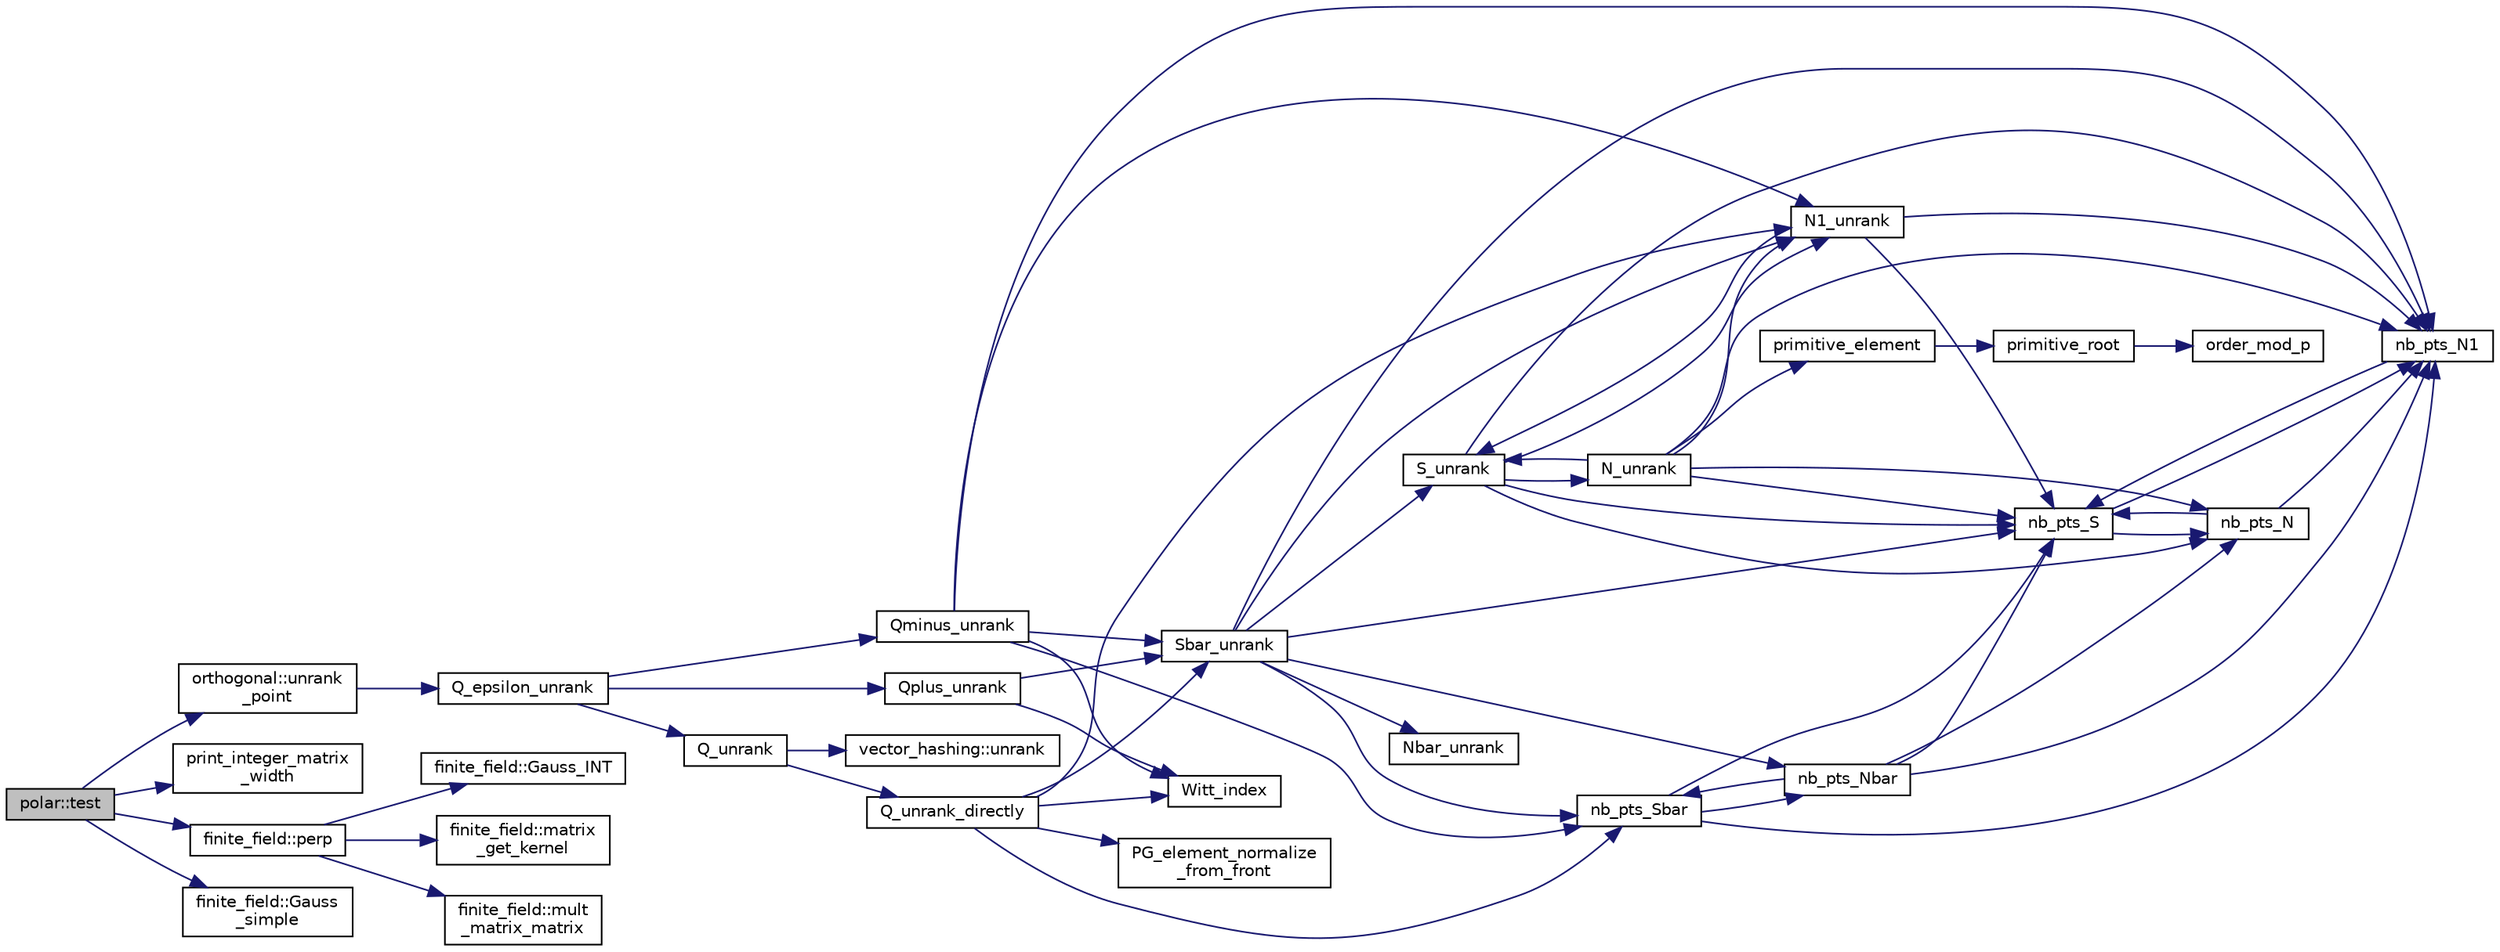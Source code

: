 digraph "polar::test"
{
  edge [fontname="Helvetica",fontsize="10",labelfontname="Helvetica",labelfontsize="10"];
  node [fontname="Helvetica",fontsize="10",shape=record];
  rankdir="LR";
  Node3905 [label="polar::test",height=0.2,width=0.4,color="black", fillcolor="grey75", style="filled", fontcolor="black"];
  Node3905 -> Node3906 [color="midnightblue",fontsize="10",style="solid",fontname="Helvetica"];
  Node3906 [label="orthogonal::unrank\l_point",height=0.2,width=0.4,color="black", fillcolor="white", style="filled",URL="$d7/daa/classorthogonal.html#ab655117100f7c66c19817b84ac5ac0a0"];
  Node3906 -> Node3907 [color="midnightblue",fontsize="10",style="solid",fontname="Helvetica"];
  Node3907 [label="Q_epsilon_unrank",height=0.2,width=0.4,color="black", fillcolor="white", style="filled",URL="$d4/d67/geometry_8h.html#af162c4d30d4a6528299e37551c353e7b"];
  Node3907 -> Node3908 [color="midnightblue",fontsize="10",style="solid",fontname="Helvetica"];
  Node3908 [label="Q_unrank",height=0.2,width=0.4,color="black", fillcolor="white", style="filled",URL="$db/da0/lib_2foundations_2geometry_2orthogonal__points_8_c.html#a6d02923d5b54ef796934e753e6f5b65b"];
  Node3908 -> Node3909 [color="midnightblue",fontsize="10",style="solid",fontname="Helvetica"];
  Node3909 [label="vector_hashing::unrank",height=0.2,width=0.4,color="black", fillcolor="white", style="filled",URL="$d8/daa/classvector__hashing.html#abbebd3a96a6d27a34b9b49af99e2ed3d"];
  Node3908 -> Node3910 [color="midnightblue",fontsize="10",style="solid",fontname="Helvetica"];
  Node3910 [label="Q_unrank_directly",height=0.2,width=0.4,color="black", fillcolor="white", style="filled",URL="$db/da0/lib_2foundations_2geometry_2orthogonal__points_8_c.html#a105e7e72249e78fcf0785c69099d90ce"];
  Node3910 -> Node3911 [color="midnightblue",fontsize="10",style="solid",fontname="Helvetica"];
  Node3911 [label="Witt_index",height=0.2,width=0.4,color="black", fillcolor="white", style="filled",URL="$db/da0/lib_2foundations_2geometry_2orthogonal__points_8_c.html#ab3483ecb9859a6758f82b5327da50534"];
  Node3910 -> Node3912 [color="midnightblue",fontsize="10",style="solid",fontname="Helvetica"];
  Node3912 [label="nb_pts_Sbar",height=0.2,width=0.4,color="black", fillcolor="white", style="filled",URL="$db/da0/lib_2foundations_2geometry_2orthogonal__points_8_c.html#a986dda26505c9934c771578b084f67cc"];
  Node3912 -> Node3913 [color="midnightblue",fontsize="10",style="solid",fontname="Helvetica"];
  Node3913 [label="nb_pts_S",height=0.2,width=0.4,color="black", fillcolor="white", style="filled",URL="$db/da0/lib_2foundations_2geometry_2orthogonal__points_8_c.html#a9bc3dec6e722644d182738102c3e04f3"];
  Node3913 -> Node3914 [color="midnightblue",fontsize="10",style="solid",fontname="Helvetica"];
  Node3914 [label="nb_pts_N",height=0.2,width=0.4,color="black", fillcolor="white", style="filled",URL="$db/da0/lib_2foundations_2geometry_2orthogonal__points_8_c.html#a93e16898c27b1d1c0a6405a7b0615ba6"];
  Node3914 -> Node3913 [color="midnightblue",fontsize="10",style="solid",fontname="Helvetica"];
  Node3914 -> Node3915 [color="midnightblue",fontsize="10",style="solid",fontname="Helvetica"];
  Node3915 [label="nb_pts_N1",height=0.2,width=0.4,color="black", fillcolor="white", style="filled",URL="$db/da0/lib_2foundations_2geometry_2orthogonal__points_8_c.html#ae0f2e1c76523db67b4ec9629ccc35bc6"];
  Node3915 -> Node3913 [color="midnightblue",fontsize="10",style="solid",fontname="Helvetica"];
  Node3913 -> Node3915 [color="midnightblue",fontsize="10",style="solid",fontname="Helvetica"];
  Node3912 -> Node3916 [color="midnightblue",fontsize="10",style="solid",fontname="Helvetica"];
  Node3916 [label="nb_pts_Nbar",height=0.2,width=0.4,color="black", fillcolor="white", style="filled",URL="$db/da0/lib_2foundations_2geometry_2orthogonal__points_8_c.html#a51b4684a176c6841fd3cd6c34c684c2c"];
  Node3916 -> Node3912 [color="midnightblue",fontsize="10",style="solid",fontname="Helvetica"];
  Node3916 -> Node3914 [color="midnightblue",fontsize="10",style="solid",fontname="Helvetica"];
  Node3916 -> Node3913 [color="midnightblue",fontsize="10",style="solid",fontname="Helvetica"];
  Node3916 -> Node3915 [color="midnightblue",fontsize="10",style="solid",fontname="Helvetica"];
  Node3912 -> Node3915 [color="midnightblue",fontsize="10",style="solid",fontname="Helvetica"];
  Node3910 -> Node3917 [color="midnightblue",fontsize="10",style="solid",fontname="Helvetica"];
  Node3917 [label="Sbar_unrank",height=0.2,width=0.4,color="black", fillcolor="white", style="filled",URL="$db/da0/lib_2foundations_2geometry_2orthogonal__points_8_c.html#a65d9b9ccfff12dd92f4f4e8360701c98"];
  Node3917 -> Node3912 [color="midnightblue",fontsize="10",style="solid",fontname="Helvetica"];
  Node3917 -> Node3913 [color="midnightblue",fontsize="10",style="solid",fontname="Helvetica"];
  Node3917 -> Node3918 [color="midnightblue",fontsize="10",style="solid",fontname="Helvetica"];
  Node3918 [label="S_unrank",height=0.2,width=0.4,color="black", fillcolor="white", style="filled",URL="$db/da0/lib_2foundations_2geometry_2orthogonal__points_8_c.html#a18964a35af25f1b4a85f4eaeb1543d92"];
  Node3918 -> Node3913 [color="midnightblue",fontsize="10",style="solid",fontname="Helvetica"];
  Node3918 -> Node3914 [color="midnightblue",fontsize="10",style="solid",fontname="Helvetica"];
  Node3918 -> Node3915 [color="midnightblue",fontsize="10",style="solid",fontname="Helvetica"];
  Node3918 -> Node3919 [color="midnightblue",fontsize="10",style="solid",fontname="Helvetica"];
  Node3919 [label="N_unrank",height=0.2,width=0.4,color="black", fillcolor="white", style="filled",URL="$db/da0/lib_2foundations_2geometry_2orthogonal__points_8_c.html#ab79724bd19da3bc1b383550113f9d7aa"];
  Node3919 -> Node3913 [color="midnightblue",fontsize="10",style="solid",fontname="Helvetica"];
  Node3919 -> Node3914 [color="midnightblue",fontsize="10",style="solid",fontname="Helvetica"];
  Node3919 -> Node3918 [color="midnightblue",fontsize="10",style="solid",fontname="Helvetica"];
  Node3919 -> Node3915 [color="midnightblue",fontsize="10",style="solid",fontname="Helvetica"];
  Node3919 -> Node3920 [color="midnightblue",fontsize="10",style="solid",fontname="Helvetica"];
  Node3920 [label="N1_unrank",height=0.2,width=0.4,color="black", fillcolor="white", style="filled",URL="$db/da0/lib_2foundations_2geometry_2orthogonal__points_8_c.html#aa9427e27f7f207c1baff3a34cc5d78cf"];
  Node3920 -> Node3913 [color="midnightblue",fontsize="10",style="solid",fontname="Helvetica"];
  Node3920 -> Node3915 [color="midnightblue",fontsize="10",style="solid",fontname="Helvetica"];
  Node3920 -> Node3918 [color="midnightblue",fontsize="10",style="solid",fontname="Helvetica"];
  Node3919 -> Node3921 [color="midnightblue",fontsize="10",style="solid",fontname="Helvetica"];
  Node3921 [label="primitive_element",height=0.2,width=0.4,color="black", fillcolor="white", style="filled",URL="$db/da0/lib_2foundations_2geometry_2orthogonal__points_8_c.html#a97350390ec02c8cd9f54751708e28768"];
  Node3921 -> Node3922 [color="midnightblue",fontsize="10",style="solid",fontname="Helvetica"];
  Node3922 [label="primitive_root",height=0.2,width=0.4,color="black", fillcolor="white", style="filled",URL="$de/dc5/algebra__and__number__theory_8h.html#a0b6f7619d12ff2c4e60b852b820b0972"];
  Node3922 -> Node3923 [color="midnightblue",fontsize="10",style="solid",fontname="Helvetica"];
  Node3923 [label="order_mod_p",height=0.2,width=0.4,color="black", fillcolor="white", style="filled",URL="$df/dda/number__theory_8_c.html#aa38aa7e68ab81726a4462995135456b2"];
  Node3918 -> Node3920 [color="midnightblue",fontsize="10",style="solid",fontname="Helvetica"];
  Node3917 -> Node3916 [color="midnightblue",fontsize="10",style="solid",fontname="Helvetica"];
  Node3917 -> Node3915 [color="midnightblue",fontsize="10",style="solid",fontname="Helvetica"];
  Node3917 -> Node3924 [color="midnightblue",fontsize="10",style="solid",fontname="Helvetica"];
  Node3924 [label="Nbar_unrank",height=0.2,width=0.4,color="black", fillcolor="white", style="filled",URL="$db/da0/lib_2foundations_2geometry_2orthogonal__points_8_c.html#ad641d8fb061c898a2c18266e263fb278"];
  Node3917 -> Node3920 [color="midnightblue",fontsize="10",style="solid",fontname="Helvetica"];
  Node3910 -> Node3925 [color="midnightblue",fontsize="10",style="solid",fontname="Helvetica"];
  Node3925 [label="PG_element_normalize\l_from_front",height=0.2,width=0.4,color="black", fillcolor="white", style="filled",URL="$d4/d67/geometry_8h.html#af675caf5f9975573455c8d93cb56bf95"];
  Node3910 -> Node3920 [color="midnightblue",fontsize="10",style="solid",fontname="Helvetica"];
  Node3907 -> Node3926 [color="midnightblue",fontsize="10",style="solid",fontname="Helvetica"];
  Node3926 [label="Qplus_unrank",height=0.2,width=0.4,color="black", fillcolor="white", style="filled",URL="$db/da0/lib_2foundations_2geometry_2orthogonal__points_8_c.html#ad50512edd586919700e033744b4a03c8"];
  Node3926 -> Node3911 [color="midnightblue",fontsize="10",style="solid",fontname="Helvetica"];
  Node3926 -> Node3917 [color="midnightblue",fontsize="10",style="solid",fontname="Helvetica"];
  Node3907 -> Node3927 [color="midnightblue",fontsize="10",style="solid",fontname="Helvetica"];
  Node3927 [label="Qminus_unrank",height=0.2,width=0.4,color="black", fillcolor="white", style="filled",URL="$db/da0/lib_2foundations_2geometry_2orthogonal__points_8_c.html#ac2dd18f435ab479095b836a483c12c7d"];
  Node3927 -> Node3911 [color="midnightblue",fontsize="10",style="solid",fontname="Helvetica"];
  Node3927 -> Node3912 [color="midnightblue",fontsize="10",style="solid",fontname="Helvetica"];
  Node3927 -> Node3917 [color="midnightblue",fontsize="10",style="solid",fontname="Helvetica"];
  Node3927 -> Node3915 [color="midnightblue",fontsize="10",style="solid",fontname="Helvetica"];
  Node3927 -> Node3920 [color="midnightblue",fontsize="10",style="solid",fontname="Helvetica"];
  Node3905 -> Node3928 [color="midnightblue",fontsize="10",style="solid",fontname="Helvetica"];
  Node3928 [label="print_integer_matrix\l_width",height=0.2,width=0.4,color="black", fillcolor="white", style="filled",URL="$d5/db4/io__and__os_8h.html#aa78f3e73fc2179251bd15adbcc31573f"];
  Node3905 -> Node3929 [color="midnightblue",fontsize="10",style="solid",fontname="Helvetica"];
  Node3929 [label="finite_field::perp",height=0.2,width=0.4,color="black", fillcolor="white", style="filled",URL="$df/d5a/classfinite__field.html#a7f4cbb62d037e07893f3c868eea3b818"];
  Node3929 -> Node3930 [color="midnightblue",fontsize="10",style="solid",fontname="Helvetica"];
  Node3930 [label="finite_field::mult\l_matrix_matrix",height=0.2,width=0.4,color="black", fillcolor="white", style="filled",URL="$df/d5a/classfinite__field.html#a5e28706b815838d0ec34de1fa74bc3c4"];
  Node3929 -> Node3931 [color="midnightblue",fontsize="10",style="solid",fontname="Helvetica"];
  Node3931 [label="finite_field::Gauss_INT",height=0.2,width=0.4,color="black", fillcolor="white", style="filled",URL="$df/d5a/classfinite__field.html#adb676d2e80341b53751326e3a58beb11"];
  Node3929 -> Node3932 [color="midnightblue",fontsize="10",style="solid",fontname="Helvetica"];
  Node3932 [label="finite_field::matrix\l_get_kernel",height=0.2,width=0.4,color="black", fillcolor="white", style="filled",URL="$df/d5a/classfinite__field.html#ac45780a927cee936df13d04d30d2d248"];
  Node3905 -> Node3933 [color="midnightblue",fontsize="10",style="solid",fontname="Helvetica"];
  Node3933 [label="finite_field::Gauss\l_simple",height=0.2,width=0.4,color="black", fillcolor="white", style="filled",URL="$df/d5a/classfinite__field.html#aba4950590e24a1ce323f292cf47b3307"];
}
